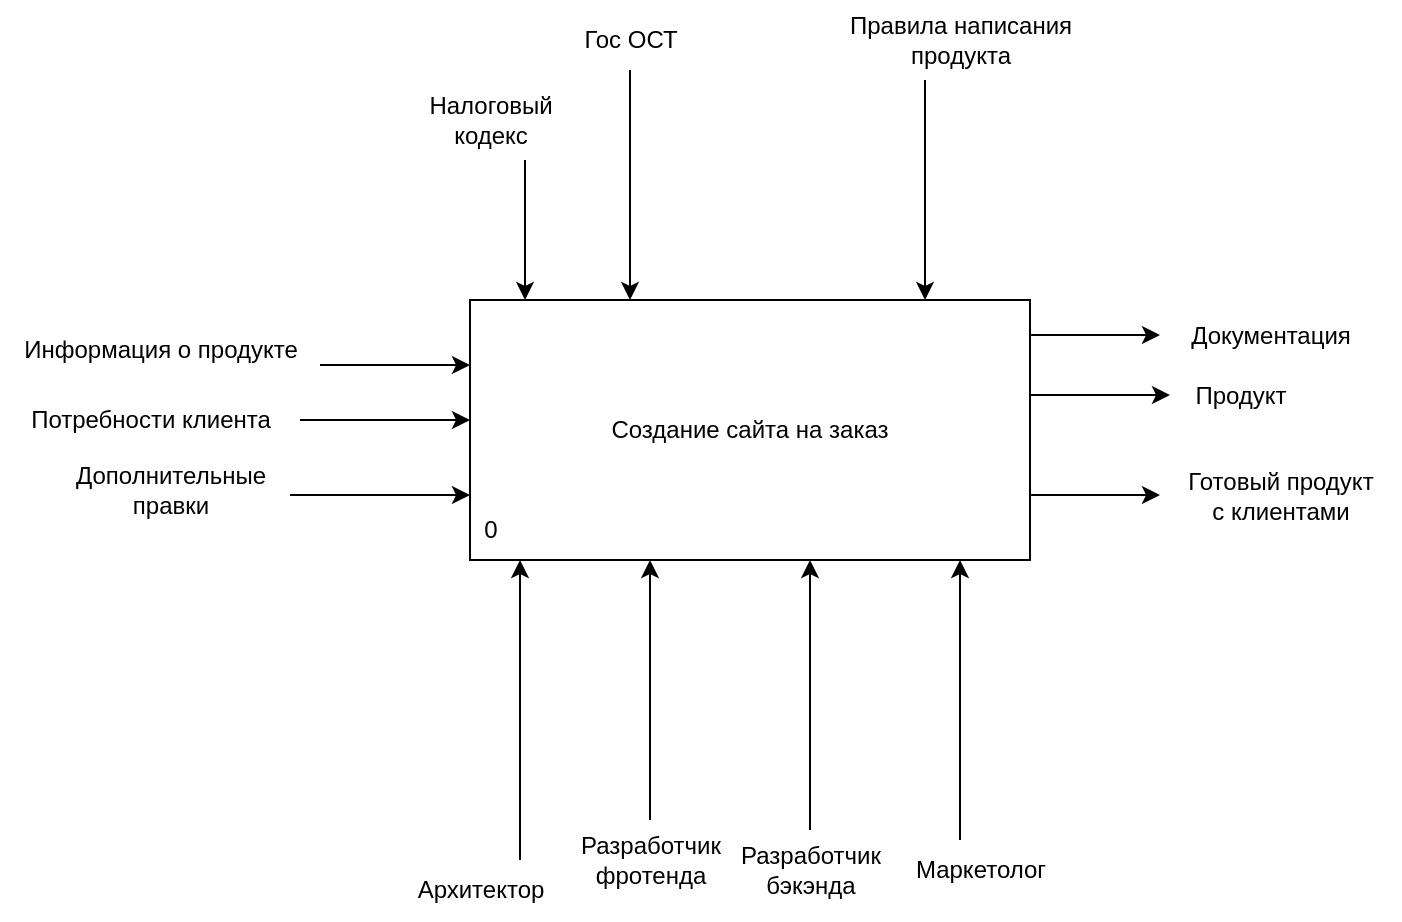 <mxfile>
    <diagram id="qZUQYFoWxtBu9F8SAv6j" name="1">
        <mxGraphModel dx="920" dy="909" grid="1" gridSize="10" guides="1" tooltips="1" connect="1" arrows="1" fold="1" page="1" pageScale="1" pageWidth="827" pageHeight="1169" math="0" shadow="0">
            <root>
                <mxCell id="0"/>
                <mxCell id="1" parent="0"/>
                <mxCell id="5e3YBKJEcdM1WGEiUmYF-77" style="edgeStyle=elbowEdgeStyle;html=1;elbow=vertical;" edge="1" parent="1" source="5e3YBKJEcdM1WGEiUmYF-47" target="5e3YBKJEcdM1WGEiUmYF-60">
                    <mxGeometry relative="1" as="geometry"/>
                </mxCell>
                <mxCell id="5e3YBKJEcdM1WGEiUmYF-78" style="edgeStyle=elbowEdgeStyle;html=1;elbow=vertical;" edge="1" parent="1" source="5e3YBKJEcdM1WGEiUmYF-47" target="5e3YBKJEcdM1WGEiUmYF-59">
                    <mxGeometry relative="1" as="geometry"/>
                </mxCell>
                <mxCell id="5e3YBKJEcdM1WGEiUmYF-79" style="edgeStyle=elbowEdgeStyle;html=1;elbow=vertical;" edge="1" parent="1" source="5e3YBKJEcdM1WGEiUmYF-47" target="5e3YBKJEcdM1WGEiUmYF-61">
                    <mxGeometry relative="1" as="geometry"/>
                </mxCell>
                <mxCell id="5e3YBKJEcdM1WGEiUmYF-47" value="Создание сайта на заказ" style="rounded=0;whiteSpace=wrap;html=1;" vertex="1" parent="1">
                    <mxGeometry x="265" y="320" width="280" height="130" as="geometry"/>
                </mxCell>
                <mxCell id="5e3YBKJEcdM1WGEiUmYF-69" style="edgeStyle=elbowEdgeStyle;html=1;" edge="1" parent="1" source="5e3YBKJEcdM1WGEiUmYF-48" target="5e3YBKJEcdM1WGEiUmYF-47">
                    <mxGeometry relative="1" as="geometry"/>
                </mxCell>
                <mxCell id="5e3YBKJEcdM1WGEiUmYF-48" value="Архитектор" style="text;html=1;align=center;verticalAlign=middle;resizable=0;points=[];autosize=1;strokeColor=none;fillColor=none;" vertex="1" parent="1">
                    <mxGeometry x="225" y="600" width="90" height="30" as="geometry"/>
                </mxCell>
                <mxCell id="5e3YBKJEcdM1WGEiUmYF-70" style="edgeStyle=elbowEdgeStyle;html=1;" edge="1" parent="1" source="5e3YBKJEcdM1WGEiUmYF-49" target="5e3YBKJEcdM1WGEiUmYF-47">
                    <mxGeometry relative="1" as="geometry"/>
                </mxCell>
                <mxCell id="5e3YBKJEcdM1WGEiUmYF-49" value="Разработчик&lt;br&gt;фротенда" style="text;html=1;align=center;verticalAlign=middle;resizable=0;points=[];autosize=1;strokeColor=none;fillColor=none;" vertex="1" parent="1">
                    <mxGeometry x="305" y="580" width="100" height="40" as="geometry"/>
                </mxCell>
                <mxCell id="5e3YBKJEcdM1WGEiUmYF-75" style="edgeStyle=elbowEdgeStyle;html=1;" edge="1" parent="1" source="5e3YBKJEcdM1WGEiUmYF-50" target="5e3YBKJEcdM1WGEiUmYF-47">
                    <mxGeometry relative="1" as="geometry"/>
                </mxCell>
                <mxCell id="5e3YBKJEcdM1WGEiUmYF-50" value="Разработчик &lt;br&gt;бэкэнда" style="text;html=1;align=center;verticalAlign=middle;resizable=0;points=[];autosize=1;strokeColor=none;fillColor=none;" vertex="1" parent="1">
                    <mxGeometry x="385" y="585" width="100" height="40" as="geometry"/>
                </mxCell>
                <mxCell id="5e3YBKJEcdM1WGEiUmYF-76" style="edgeStyle=elbowEdgeStyle;html=1;" edge="1" parent="1" source="5e3YBKJEcdM1WGEiUmYF-51" target="5e3YBKJEcdM1WGEiUmYF-47">
                    <mxGeometry relative="1" as="geometry"/>
                </mxCell>
                <mxCell id="5e3YBKJEcdM1WGEiUmYF-51" value="Маркетолог" style="text;html=1;align=center;verticalAlign=middle;resizable=0;points=[];autosize=1;strokeColor=none;fillColor=none;" vertex="1" parent="1">
                    <mxGeometry x="475" y="590" width="90" height="30" as="geometry"/>
                </mxCell>
                <mxCell id="5e3YBKJEcdM1WGEiUmYF-65" style="edgeStyle=elbowEdgeStyle;html=1;entryX=0;entryY=0.25;entryDx=0;entryDy=0;elbow=vertical;" edge="1" parent="1" source="5e3YBKJEcdM1WGEiUmYF-52" target="5e3YBKJEcdM1WGEiUmYF-47">
                    <mxGeometry relative="1" as="geometry"/>
                </mxCell>
                <mxCell id="5e3YBKJEcdM1WGEiUmYF-52" value="Информация о продукте" style="text;html=1;align=center;verticalAlign=middle;resizable=0;points=[];autosize=1;strokeColor=none;fillColor=none;" vertex="1" parent="1">
                    <mxGeometry x="30" y="330" width="160" height="30" as="geometry"/>
                </mxCell>
                <mxCell id="5e3YBKJEcdM1WGEiUmYF-64" style="edgeStyle=elbowEdgeStyle;html=1;elbow=vertical;" edge="1" parent="1" source="5e3YBKJEcdM1WGEiUmYF-53" target="5e3YBKJEcdM1WGEiUmYF-47">
                    <mxGeometry relative="1" as="geometry"/>
                </mxCell>
                <mxCell id="5e3YBKJEcdM1WGEiUmYF-53" value="Потребности клиента" style="text;html=1;align=center;verticalAlign=middle;resizable=0;points=[];autosize=1;strokeColor=none;fillColor=none;" vertex="1" parent="1">
                    <mxGeometry x="30" y="365" width="150" height="30" as="geometry"/>
                </mxCell>
                <mxCell id="5e3YBKJEcdM1WGEiUmYF-63" style="edgeStyle=elbowEdgeStyle;html=1;entryX=0;entryY=0.75;entryDx=0;entryDy=0;elbow=vertical;" edge="1" parent="1" source="5e3YBKJEcdM1WGEiUmYF-54" target="5e3YBKJEcdM1WGEiUmYF-47">
                    <mxGeometry relative="1" as="geometry"/>
                </mxCell>
                <mxCell id="5e3YBKJEcdM1WGEiUmYF-54" value="Дополнительные&lt;br&gt;правки" style="text;html=1;align=center;verticalAlign=middle;resizable=0;points=[];autosize=1;strokeColor=none;fillColor=none;" vertex="1" parent="1">
                    <mxGeometry x="55" y="395" width="120" height="40" as="geometry"/>
                </mxCell>
                <mxCell id="5e3YBKJEcdM1WGEiUmYF-66" style="edgeStyle=elbowEdgeStyle;html=1;" edge="1" parent="1" source="5e3YBKJEcdM1WGEiUmYF-55" target="5e3YBKJEcdM1WGEiUmYF-47">
                    <mxGeometry relative="1" as="geometry"/>
                </mxCell>
                <mxCell id="5e3YBKJEcdM1WGEiUmYF-55" value="Налоговый &lt;br&gt;кодекс" style="text;html=1;align=center;verticalAlign=middle;resizable=0;points=[];autosize=1;strokeColor=none;fillColor=none;" vertex="1" parent="1">
                    <mxGeometry x="230" y="210" width="90" height="40" as="geometry"/>
                </mxCell>
                <mxCell id="5e3YBKJEcdM1WGEiUmYF-67" style="edgeStyle=elbowEdgeStyle;html=1;" edge="1" parent="1" source="5e3YBKJEcdM1WGEiUmYF-56" target="5e3YBKJEcdM1WGEiUmYF-47">
                    <mxGeometry relative="1" as="geometry"/>
                </mxCell>
                <mxCell id="5e3YBKJEcdM1WGEiUmYF-56" value="Гос ОСТ" style="text;html=1;align=center;verticalAlign=middle;resizable=0;points=[];autosize=1;strokeColor=none;fillColor=none;" vertex="1" parent="1">
                    <mxGeometry x="310" y="175" width="70" height="30" as="geometry"/>
                </mxCell>
                <mxCell id="5e3YBKJEcdM1WGEiUmYF-68" style="edgeStyle=elbowEdgeStyle;html=1;" edge="1" parent="1" source="5e3YBKJEcdM1WGEiUmYF-57" target="5e3YBKJEcdM1WGEiUmYF-47">
                    <mxGeometry relative="1" as="geometry"/>
                </mxCell>
                <mxCell id="5e3YBKJEcdM1WGEiUmYF-57" value="Правила написания&lt;br&gt;продукта" style="text;html=1;align=center;verticalAlign=middle;resizable=0;points=[];autosize=1;strokeColor=none;fillColor=none;" vertex="1" parent="1">
                    <mxGeometry x="440" y="170" width="140" height="40" as="geometry"/>
                </mxCell>
                <mxCell id="5e3YBKJEcdM1WGEiUmYF-59" value="Продукт" style="text;html=1;align=center;verticalAlign=middle;resizable=0;points=[];autosize=1;strokeColor=none;fillColor=none;" vertex="1" parent="1">
                    <mxGeometry x="615" y="352.5" width="70" height="30" as="geometry"/>
                </mxCell>
                <mxCell id="5e3YBKJEcdM1WGEiUmYF-60" value="Документация" style="text;html=1;align=center;verticalAlign=middle;resizable=0;points=[];autosize=1;strokeColor=none;fillColor=none;" vertex="1" parent="1">
                    <mxGeometry x="610" y="322.5" width="110" height="30" as="geometry"/>
                </mxCell>
                <mxCell id="5e3YBKJEcdM1WGEiUmYF-61" value="Готовый продукт&lt;br&gt;с клиентами" style="text;html=1;align=center;verticalAlign=middle;resizable=0;points=[];autosize=1;strokeColor=none;fillColor=none;" vertex="1" parent="1">
                    <mxGeometry x="610" y="397.5" width="120" height="40" as="geometry"/>
                </mxCell>
                <mxCell id="JuV4X2c44dMSN5Q_YFd8-1" value="0" style="text;html=1;align=center;verticalAlign=middle;resizable=0;points=[];autosize=1;strokeColor=none;fillColor=none;" vertex="1" parent="1">
                    <mxGeometry x="260" y="420" width="30" height="30" as="geometry"/>
                </mxCell>
            </root>
        </mxGraphModel>
    </diagram>
    <diagram name="2" id="H3fk7YUqMnFjRsP1ZEV8">
        <mxGraphModel dx="1632" dy="795" grid="1" gridSize="10" guides="1" tooltips="1" connect="1" arrows="1" fold="1" page="1" pageScale="1" pageWidth="827" pageHeight="1169" math="0" shadow="0">
            <root>
                <mxCell id="WxXUvNBPOtQC5bQddMl7-0"/>
                <mxCell id="WxXUvNBPOtQC5bQddMl7-1" parent="WxXUvNBPOtQC5bQddMl7-0"/>
                <mxCell id="WxXUvNBPOtQC5bQddMl7-2" style="edgeStyle=elbowEdgeStyle;html=1;entryX=0;entryY=0.5;entryDx=0;entryDy=0;" edge="1" parent="WxXUvNBPOtQC5bQddMl7-1" source="WxXUvNBPOtQC5bQddMl7-3" target="WxXUvNBPOtQC5bQddMl7-6">
                    <mxGeometry relative="1" as="geometry"/>
                </mxCell>
                <mxCell id="WxXUvNBPOtQC5bQddMl7-3" value="Составить требования к продукту" style="rounded=0;whiteSpace=wrap;html=1;" vertex="1" parent="WxXUvNBPOtQC5bQddMl7-1">
                    <mxGeometry x="90" y="200" width="120" height="60" as="geometry"/>
                </mxCell>
                <mxCell id="WxXUvNBPOtQC5bQddMl7-4" style="edgeStyle=elbowEdgeStyle;html=1;entryX=0;entryY=0.5;entryDx=0;entryDy=0;" edge="1" parent="WxXUvNBPOtQC5bQddMl7-1" source="WxXUvNBPOtQC5bQddMl7-6" target="WxXUvNBPOtQC5bQddMl7-8">
                    <mxGeometry relative="1" as="geometry">
                        <Array as="points">
                            <mxPoint x="440" y="340"/>
                            <mxPoint x="450" y="330"/>
                        </Array>
                    </mxGeometry>
                </mxCell>
                <mxCell id="WxXUvNBPOtQC5bQddMl7-5" style="edgeStyle=elbowEdgeStyle;html=1;" edge="1" parent="WxXUvNBPOtQC5bQddMl7-1" source="WxXUvNBPOtQC5bQddMl7-6" target="WxXUvNBPOtQC5bQddMl7-32">
                    <mxGeometry relative="1" as="geometry">
                        <mxPoint x="660" y="320" as="targetPoint"/>
                        <Array as="points">
                            <mxPoint x="600" y="330"/>
                            <mxPoint x="510" y="330"/>
                            <mxPoint x="640" y="320"/>
                            <mxPoint x="580" y="320"/>
                            <mxPoint x="510" y="320"/>
                        </Array>
                    </mxGeometry>
                </mxCell>
                <mxCell id="WxXUvNBPOtQC5bQddMl7-6" value="Реализовать продукт" style="rounded=0;whiteSpace=wrap;html=1;" vertex="1" parent="WxXUvNBPOtQC5bQddMl7-1">
                    <mxGeometry x="300" y="300" width="120" height="60" as="geometry"/>
                </mxCell>
                <mxCell id="WxXUvNBPOtQC5bQddMl7-7" value="" style="edgeStyle=elbowEdgeStyle;html=1;" edge="1" parent="WxXUvNBPOtQC5bQddMl7-1" source="WxXUvNBPOtQC5bQddMl7-8" target="WxXUvNBPOtQC5bQddMl7-35">
                    <mxGeometry relative="1" as="geometry"/>
                </mxCell>
                <mxCell id="WxXUvNBPOtQC5bQddMl7-8" value="Распространить" style="rounded=0;whiteSpace=wrap;html=1;" vertex="1" parent="WxXUvNBPOtQC5bQddMl7-1">
                    <mxGeometry x="500" y="400" width="120" height="60" as="geometry"/>
                </mxCell>
                <mxCell id="WxXUvNBPOtQC5bQddMl7-9" style="edgeStyle=elbowEdgeStyle;html=1;entryX=0;entryY=0.25;entryDx=0;entryDy=0;" edge="1" parent="WxXUvNBPOtQC5bQddMl7-1" source="WxXUvNBPOtQC5bQddMl7-10" target="WxXUvNBPOtQC5bQddMl7-3">
                    <mxGeometry relative="1" as="geometry"/>
                </mxCell>
                <mxCell id="WxXUvNBPOtQC5bQddMl7-10" value="Информация о продукте" style="text;html=1;align=center;verticalAlign=middle;resizable=0;points=[];autosize=1;strokeColor=none;fillColor=none;" vertex="1" parent="WxXUvNBPOtQC5bQddMl7-1">
                    <mxGeometry x="-105" y="200" width="160" height="30" as="geometry"/>
                </mxCell>
                <mxCell id="WxXUvNBPOtQC5bQddMl7-11" style="edgeStyle=elbowEdgeStyle;html=1;entryX=0;entryY=0.75;entryDx=0;entryDy=0;" edge="1" parent="WxXUvNBPOtQC5bQddMl7-1" source="WxXUvNBPOtQC5bQddMl7-12" target="WxXUvNBPOtQC5bQddMl7-3">
                    <mxGeometry relative="1" as="geometry"/>
                </mxCell>
                <mxCell id="WxXUvNBPOtQC5bQddMl7-12" value="Потребности клиента" style="text;html=1;align=center;verticalAlign=middle;resizable=0;points=[];autosize=1;strokeColor=none;fillColor=none;" vertex="1" parent="WxXUvNBPOtQC5bQddMl7-1">
                    <mxGeometry x="-95" y="230" width="150" height="30" as="geometry"/>
                </mxCell>
                <mxCell id="WxXUvNBPOtQC5bQddMl7-13" style="html=1;edgeStyle=elbowEdgeStyle;" edge="1" parent="WxXUvNBPOtQC5bQddMl7-1" source="WxXUvNBPOtQC5bQddMl7-14" target="WxXUvNBPOtQC5bQddMl7-3">
                    <mxGeometry relative="1" as="geometry"/>
                </mxCell>
                <mxCell id="WxXUvNBPOtQC5bQddMl7-14" value="Архитектор" style="text;html=1;align=center;verticalAlign=middle;resizable=0;points=[];autosize=1;strokeColor=none;fillColor=none;" vertex="1" parent="WxXUvNBPOtQC5bQddMl7-1">
                    <mxGeometry x="105" y="545" width="90" height="30" as="geometry"/>
                </mxCell>
                <mxCell id="WxXUvNBPOtQC5bQddMl7-15" style="edgeStyle=elbowEdgeStyle;html=1;entryX=0.25;entryY=0;entryDx=0;entryDy=0;" edge="1" parent="WxXUvNBPOtQC5bQddMl7-1" source="WxXUvNBPOtQC5bQddMl7-17" target="WxXUvNBPOtQC5bQddMl7-3">
                    <mxGeometry relative="1" as="geometry"/>
                </mxCell>
                <mxCell id="WxXUvNBPOtQC5bQddMl7-16" style="edgeStyle=elbowEdgeStyle;html=1;entryX=0.75;entryY=0;entryDx=0;entryDy=0;" edge="1" parent="WxXUvNBPOtQC5bQddMl7-1" source="WxXUvNBPOtQC5bQddMl7-17" target="WxXUvNBPOtQC5bQddMl7-6">
                    <mxGeometry relative="1" as="geometry">
                        <Array as="points">
                            <mxPoint x="390" y="190"/>
                        </Array>
                    </mxGeometry>
                </mxCell>
                <mxCell id="WxXUvNBPOtQC5bQddMl7-17" value="Налоговый &lt;br&gt;кодекс" style="text;html=1;align=center;verticalAlign=middle;resizable=0;points=[];autosize=1;strokeColor=none;fillColor=none;" vertex="1" parent="WxXUvNBPOtQC5bQddMl7-1">
                    <mxGeometry x="70" y="40" width="90" height="40" as="geometry"/>
                </mxCell>
                <mxCell id="WxXUvNBPOtQC5bQddMl7-18" style="edgeStyle=elbowEdgeStyle;html=1;entryX=0.75;entryY=0;entryDx=0;entryDy=0;" edge="1" parent="WxXUvNBPOtQC5bQddMl7-1" source="WxXUvNBPOtQC5bQddMl7-21" target="WxXUvNBPOtQC5bQddMl7-3">
                    <mxGeometry relative="1" as="geometry"/>
                </mxCell>
                <mxCell id="WxXUvNBPOtQC5bQddMl7-19" style="edgeStyle=elbowEdgeStyle;html=1;entryX=0.25;entryY=0;entryDx=0;entryDy=0;exitX=0.486;exitY=1.167;exitDx=0;exitDy=0;exitPerimeter=0;" edge="1" parent="WxXUvNBPOtQC5bQddMl7-1" source="WxXUvNBPOtQC5bQddMl7-21" target="WxXUvNBPOtQC5bQddMl7-6">
                    <mxGeometry relative="1" as="geometry">
                        <Array as="points">
                            <mxPoint x="330" y="170"/>
                        </Array>
                    </mxGeometry>
                </mxCell>
                <mxCell id="WxXUvNBPOtQC5bQddMl7-20" style="edgeStyle=elbowEdgeStyle;html=1;entryX=0.325;entryY=-0.033;entryDx=0;entryDy=0;entryPerimeter=0;exitX=0.486;exitY=1.067;exitDx=0;exitDy=0;exitPerimeter=0;" edge="1" parent="WxXUvNBPOtQC5bQddMl7-1" source="WxXUvNBPOtQC5bQddMl7-21" target="WxXUvNBPOtQC5bQddMl7-8">
                    <mxGeometry relative="1" as="geometry">
                        <mxPoint x="340" y="190" as="targetPoint"/>
                        <Array as="points">
                            <mxPoint x="539" y="220"/>
                        </Array>
                    </mxGeometry>
                </mxCell>
                <mxCell id="WxXUvNBPOtQC5bQddMl7-21" value="Гос ОСТ" style="text;html=1;align=center;verticalAlign=middle;resizable=0;points=[];autosize=1;strokeColor=none;fillColor=none;" vertex="1" parent="WxXUvNBPOtQC5bQddMl7-1">
                    <mxGeometry x="150" y="5" width="70" height="30" as="geometry"/>
                </mxCell>
                <mxCell id="WxXUvNBPOtQC5bQddMl7-22" style="edgeStyle=elbowEdgeStyle;html=1;" edge="1" parent="WxXUvNBPOtQC5bQddMl7-1" source="WxXUvNBPOtQC5bQddMl7-23" target="WxXUvNBPOtQC5bQddMl7-6">
                    <mxGeometry relative="1" as="geometry"/>
                </mxCell>
                <mxCell id="WxXUvNBPOtQC5bQddMl7-23" value="Правила написания&lt;br&gt;продукта" style="text;html=1;align=center;verticalAlign=middle;resizable=0;points=[];autosize=1;strokeColor=none;fillColor=none;" vertex="1" parent="WxXUvNBPOtQC5bQddMl7-1">
                    <mxGeometry x="280" width="140" height="40" as="geometry"/>
                </mxCell>
                <mxCell id="WxXUvNBPOtQC5bQddMl7-24" style="html=1;entryX=0.117;entryY=1.008;entryDx=0;entryDy=0;entryPerimeter=0;edgeStyle=elbowEdgeStyle;" edge="1" parent="WxXUvNBPOtQC5bQddMl7-1" source="WxXUvNBPOtQC5bQddMl7-25" target="WxXUvNBPOtQC5bQddMl7-6">
                    <mxGeometry relative="1" as="geometry"/>
                </mxCell>
                <mxCell id="WxXUvNBPOtQC5bQddMl7-25" value="Разработчик&lt;br&gt;фротенда" style="text;html=1;align=center;verticalAlign=middle;resizable=0;points=[];autosize=1;strokeColor=none;fillColor=none;" vertex="1" parent="WxXUvNBPOtQC5bQddMl7-1">
                    <mxGeometry x="270" y="545" width="100" height="40" as="geometry"/>
                </mxCell>
                <mxCell id="WxXUvNBPOtQC5bQddMl7-26" style="html=1;entryX=0.692;entryY=1.025;entryDx=0;entryDy=0;entryPerimeter=0;edgeStyle=elbowEdgeStyle;" edge="1" parent="WxXUvNBPOtQC5bQddMl7-1" source="WxXUvNBPOtQC5bQddMl7-27" target="WxXUvNBPOtQC5bQddMl7-6">
                    <mxGeometry relative="1" as="geometry">
                        <mxPoint x="380" y="370" as="targetPoint"/>
                    </mxGeometry>
                </mxCell>
                <mxCell id="WxXUvNBPOtQC5bQddMl7-27" value="Разработчик &lt;br&gt;бэкэнда" style="text;html=1;align=center;verticalAlign=middle;resizable=0;points=[];autosize=1;strokeColor=none;fillColor=none;" vertex="1" parent="WxXUvNBPOtQC5bQddMl7-1">
                    <mxGeometry x="340" y="545" width="100" height="40" as="geometry"/>
                </mxCell>
                <mxCell id="WxXUvNBPOtQC5bQddMl7-28" style="edgeStyle=none;html=1;" edge="1" parent="WxXUvNBPOtQC5bQddMl7-1" source="WxXUvNBPOtQC5bQddMl7-29" target="WxXUvNBPOtQC5bQddMl7-8">
                    <mxGeometry relative="1" as="geometry"/>
                </mxCell>
                <mxCell id="WxXUvNBPOtQC5bQddMl7-29" value="Маркетолог" style="text;html=1;align=center;verticalAlign=middle;resizable=0;points=[];autosize=1;strokeColor=none;fillColor=none;" vertex="1" parent="WxXUvNBPOtQC5bQddMl7-1">
                    <mxGeometry x="515" y="545" width="90" height="30" as="geometry"/>
                </mxCell>
                <mxCell id="WxXUvNBPOtQC5bQddMl7-30" style="edgeStyle=elbowEdgeStyle;html=1;entryX=0;entryY=0.75;entryDx=0;entryDy=0;" edge="1" parent="WxXUvNBPOtQC5bQddMl7-1" source="WxXUvNBPOtQC5bQddMl7-31" target="WxXUvNBPOtQC5bQddMl7-6">
                    <mxGeometry relative="1" as="geometry"/>
                </mxCell>
                <mxCell id="WxXUvNBPOtQC5bQddMl7-31" value="Дополнительные&lt;br&gt;правки" style="text;html=1;align=center;verticalAlign=middle;resizable=0;points=[];autosize=1;strokeColor=none;fillColor=none;" vertex="1" parent="WxXUvNBPOtQC5bQddMl7-1">
                    <mxGeometry x="-80" y="325" width="120" height="40" as="geometry"/>
                </mxCell>
                <mxCell id="WxXUvNBPOtQC5bQddMl7-32" value="Продукт" style="text;html=1;align=center;verticalAlign=middle;resizable=0;points=[];autosize=1;strokeColor=none;fillColor=none;" vertex="1" parent="WxXUvNBPOtQC5bQddMl7-1">
                    <mxGeometry x="660" y="325" width="70" height="30" as="geometry"/>
                </mxCell>
                <mxCell id="WxXUvNBPOtQC5bQddMl7-33" style="edgeStyle=elbowEdgeStyle;html=1;" edge="1" parent="WxXUvNBPOtQC5bQddMl7-1">
                    <mxGeometry relative="1" as="geometry">
                        <mxPoint x="660" y="310" as="targetPoint"/>
                        <mxPoint x="420" y="310" as="sourcePoint"/>
                        <Array as="points">
                            <mxPoint x="640" y="310"/>
                            <mxPoint x="580" y="310"/>
                            <mxPoint x="510" y="310"/>
                        </Array>
                    </mxGeometry>
                </mxCell>
                <mxCell id="WxXUvNBPOtQC5bQddMl7-34" value="Документация" style="text;html=1;align=center;verticalAlign=middle;resizable=0;points=[];autosize=1;strokeColor=none;fillColor=none;" vertex="1" parent="WxXUvNBPOtQC5bQddMl7-1">
                    <mxGeometry x="655" y="295" width="110" height="30" as="geometry"/>
                </mxCell>
                <mxCell id="WxXUvNBPOtQC5bQddMl7-35" value="Готовый продукт&lt;br&gt;с клиентами" style="text;html=1;align=center;verticalAlign=middle;resizable=0;points=[];autosize=1;strokeColor=none;fillColor=none;" vertex="1" parent="WxXUvNBPOtQC5bQddMl7-1">
                    <mxGeometry x="655" y="410" width="120" height="40" as="geometry"/>
                </mxCell>
                <mxCell id="WxXUvNBPOtQC5bQddMl7-36" value="Информация&lt;br&gt;о продукте" style="text;html=1;align=center;verticalAlign=middle;resizable=0;points=[];autosize=1;strokeColor=none;fillColor=none;" vertex="1" parent="WxXUvNBPOtQC5bQddMl7-1">
                    <mxGeometry x="410" y="360" width="100" height="40" as="geometry"/>
                </mxCell>
                <mxCell id="WxXUvNBPOtQC5bQddMl7-37" value="Требовования&lt;br&gt;к продукту" style="text;html=1;align=center;verticalAlign=middle;resizable=0;points=[];autosize=1;strokeColor=none;fillColor=none;" vertex="1" parent="WxXUvNBPOtQC5bQddMl7-1">
                    <mxGeometry x="190" y="240" width="100" height="40" as="geometry"/>
                </mxCell>
                <mxCell id="etkcyR00QFu79_LJ87Or-0" value="1" style="text;html=1;align=center;verticalAlign=middle;resizable=0;points=[];autosize=1;strokeColor=none;fillColor=none;" vertex="1" parent="WxXUvNBPOtQC5bQddMl7-1">
                    <mxGeometry x="85" y="230" width="30" height="30" as="geometry"/>
                </mxCell>
                <mxCell id="etkcyR00QFu79_LJ87Or-1" value="2" style="text;html=1;align=center;verticalAlign=middle;resizable=0;points=[];autosize=1;strokeColor=none;fillColor=none;" vertex="1" parent="WxXUvNBPOtQC5bQddMl7-1">
                    <mxGeometry x="295" y="335" width="30" height="30" as="geometry"/>
                </mxCell>
                <mxCell id="etkcyR00QFu79_LJ87Or-2" value="3" style="text;html=1;align=center;verticalAlign=middle;resizable=0;points=[];autosize=1;strokeColor=none;fillColor=none;" vertex="1" parent="WxXUvNBPOtQC5bQddMl7-1">
                    <mxGeometry x="495" y="440" width="30" height="30" as="geometry"/>
                </mxCell>
            </root>
        </mxGraphModel>
    </diagram>
    <diagram name="3" id="-RiLXLCOJXbW1E1VDVIM">
        <mxGraphModel dx="920" dy="909" grid="1" gridSize="10" guides="1" tooltips="1" connect="1" arrows="1" fold="1" page="1" pageScale="1" pageWidth="827" pageHeight="1169" math="0" shadow="0">
            <root>
                <mxCell id="9m6DmP9Jg7JKLoQmCTXY-0"/>
                <mxCell id="9m6DmP9Jg7JKLoQmCTXY-1" parent="9m6DmP9Jg7JKLoQmCTXY-0"/>
                <mxCell id="s_mRMeYl77ClgJgcHtAm-24" style="edgeStyle=elbowEdgeStyle;html=1;entryX=0;entryY=0.5;entryDx=0;entryDy=0;" edge="1" parent="9m6DmP9Jg7JKLoQmCTXY-1" source="s_mRMeYl77ClgJgcHtAm-26" target="s_mRMeYl77ClgJgcHtAm-29">
                    <mxGeometry relative="1" as="geometry"/>
                </mxCell>
                <mxCell id="s_mRMeYl77ClgJgcHtAm-25" value="Информация о&lt;br&gt;продукте" style="edgeLabel;html=1;align=center;verticalAlign=middle;resizable=0;points=[];" vertex="1" connectable="0" parent="s_mRMeYl77ClgJgcHtAm-24">
                    <mxGeometry x="-0.265" y="1" relative="1" as="geometry">
                        <mxPoint as="offset"/>
                    </mxGeometry>
                </mxCell>
                <mxCell id="s_mRMeYl77ClgJgcHtAm-26" value="Получение информации о продукте" style="rounded=0;whiteSpace=wrap;html=1;" vertex="1" parent="9m6DmP9Jg7JKLoQmCTXY-1">
                    <mxGeometry x="252" y="360" width="120" height="60" as="geometry"/>
                </mxCell>
                <mxCell id="s_mRMeYl77ClgJgcHtAm-27" style="edgeStyle=elbowEdgeStyle;html=1;" edge="1" parent="9m6DmP9Jg7JKLoQmCTXY-1" source="s_mRMeYl77ClgJgcHtAm-29" target="s_mRMeYl77ClgJgcHtAm-31">
                    <mxGeometry relative="1" as="geometry"/>
                </mxCell>
                <mxCell id="s_mRMeYl77ClgJgcHtAm-28" value="Идеи" style="edgeLabel;html=1;align=center;verticalAlign=middle;resizable=0;points=[];" vertex="1" connectable="0" parent="s_mRMeYl77ClgJgcHtAm-27">
                    <mxGeometry x="-0.505" y="3" relative="1" as="geometry">
                        <mxPoint as="offset"/>
                    </mxGeometry>
                </mxCell>
                <mxCell id="s_mRMeYl77ClgJgcHtAm-29" value="Обдумывание архитектуры" style="rounded=0;whiteSpace=wrap;html=1;" vertex="1" parent="9m6DmP9Jg7JKLoQmCTXY-1">
                    <mxGeometry x="402" y="440" width="120" height="60" as="geometry"/>
                </mxCell>
                <mxCell id="s_mRMeYl77ClgJgcHtAm-30" value="" style="edgeStyle=elbowEdgeStyle;elbow=vertical;html=1;" edge="1" parent="9m6DmP9Jg7JKLoQmCTXY-1" source="s_mRMeYl77ClgJgcHtAm-31" target="s_mRMeYl77ClgJgcHtAm-44">
                    <mxGeometry relative="1" as="geometry"/>
                </mxCell>
                <mxCell id="s_mRMeYl77ClgJgcHtAm-31" value="Реализация архитектуры" style="rounded=0;whiteSpace=wrap;html=1;" vertex="1" parent="9m6DmP9Jg7JKLoQmCTXY-1">
                    <mxGeometry x="562" y="520" width="120" height="60" as="geometry"/>
                </mxCell>
                <mxCell id="s_mRMeYl77ClgJgcHtAm-32" style="edgeStyle=elbowEdgeStyle;html=1;" edge="1" parent="9m6DmP9Jg7JKLoQmCTXY-1" source="s_mRMeYl77ClgJgcHtAm-33" target="s_mRMeYl77ClgJgcHtAm-31">
                    <mxGeometry relative="1" as="geometry"/>
                </mxCell>
                <mxCell id="s_mRMeYl77ClgJgcHtAm-33" value="Налоговый &lt;br&gt;кодекс" style="text;html=1;align=center;verticalAlign=middle;resizable=0;points=[];autosize=1;strokeColor=none;fillColor=none;" vertex="1" parent="9m6DmP9Jg7JKLoQmCTXY-1">
                    <mxGeometry x="617" y="210" width="90" height="40" as="geometry"/>
                </mxCell>
                <mxCell id="s_mRMeYl77ClgJgcHtAm-34" style="edgeStyle=elbowEdgeStyle;html=1;" edge="1" parent="9m6DmP9Jg7JKLoQmCTXY-1" source="s_mRMeYl77ClgJgcHtAm-35" target="s_mRMeYl77ClgJgcHtAm-31">
                    <mxGeometry relative="1" as="geometry"/>
                </mxCell>
                <mxCell id="s_mRMeYl77ClgJgcHtAm-35" value="Гос ОСТ" style="text;html=1;align=center;verticalAlign=middle;resizable=0;points=[];autosize=1;strokeColor=none;fillColor=none;" vertex="1" parent="9m6DmP9Jg7JKLoQmCTXY-1">
                    <mxGeometry x="562" y="180" width="70" height="30" as="geometry"/>
                </mxCell>
                <mxCell id="s_mRMeYl77ClgJgcHtAm-36" style="edgeStyle=elbowEdgeStyle;html=1;elbow=vertical;" edge="1" parent="9m6DmP9Jg7JKLoQmCTXY-1" source="s_mRMeYl77ClgJgcHtAm-39" target="s_mRMeYl77ClgJgcHtAm-29">
                    <mxGeometry relative="1" as="geometry"/>
                </mxCell>
                <mxCell id="s_mRMeYl77ClgJgcHtAm-37" style="edgeStyle=elbowEdgeStyle;html=1;elbow=vertical;" edge="1" parent="9m6DmP9Jg7JKLoQmCTXY-1" target="s_mRMeYl77ClgJgcHtAm-31">
                    <mxGeometry relative="1" as="geometry">
                        <mxPoint x="462" y="690" as="sourcePoint"/>
                        <Array as="points">
                            <mxPoint x="557" y="690"/>
                        </Array>
                    </mxGeometry>
                </mxCell>
                <mxCell id="s_mRMeYl77ClgJgcHtAm-38" style="edgeStyle=elbowEdgeStyle;html=1;entryX=0.5;entryY=1;entryDx=0;entryDy=0;elbow=vertical;" edge="1" parent="9m6DmP9Jg7JKLoQmCTXY-1" target="s_mRMeYl77ClgJgcHtAm-26">
                    <mxGeometry relative="1" as="geometry">
                        <mxPoint x="462" y="690" as="sourcePoint"/>
                        <Array as="points">
                            <mxPoint x="397" y="690"/>
                        </Array>
                    </mxGeometry>
                </mxCell>
                <mxCell id="s_mRMeYl77ClgJgcHtAm-39" value="Архитектор" style="text;html=1;align=center;verticalAlign=middle;resizable=0;points=[];autosize=1;strokeColor=none;fillColor=none;" vertex="1" parent="9m6DmP9Jg7JKLoQmCTXY-1">
                    <mxGeometry x="417" y="740" width="90" height="30" as="geometry"/>
                </mxCell>
                <mxCell id="s_mRMeYl77ClgJgcHtAm-40" value="" style="edgeStyle=elbowEdgeStyle;html=1;elbow=vertical;" edge="1" parent="9m6DmP9Jg7JKLoQmCTXY-1" source="s_mRMeYl77ClgJgcHtAm-41" target="s_mRMeYl77ClgJgcHtAm-26">
                    <mxGeometry relative="1" as="geometry"/>
                </mxCell>
                <mxCell id="s_mRMeYl77ClgJgcHtAm-41" value="Информация о продукте" style="text;html=1;align=center;verticalAlign=middle;resizable=0;points=[];autosize=1;strokeColor=none;fillColor=none;" vertex="1" parent="9m6DmP9Jg7JKLoQmCTXY-1">
                    <mxGeometry x="47" y="360" width="160" height="30" as="geometry"/>
                </mxCell>
                <mxCell id="s_mRMeYl77ClgJgcHtAm-42" value="" style="edgeStyle=elbowEdgeStyle;html=1;elbow=vertical;" edge="1" parent="9m6DmP9Jg7JKLoQmCTXY-1" source="s_mRMeYl77ClgJgcHtAm-43" target="s_mRMeYl77ClgJgcHtAm-26">
                    <mxGeometry relative="1" as="geometry"/>
                </mxCell>
                <mxCell id="s_mRMeYl77ClgJgcHtAm-43" value="Потребности клиента" style="text;html=1;align=center;verticalAlign=middle;resizable=0;points=[];autosize=1;strokeColor=none;fillColor=none;" vertex="1" parent="9m6DmP9Jg7JKLoQmCTXY-1">
                    <mxGeometry x="57" y="390" width="150" height="30" as="geometry"/>
                </mxCell>
                <mxCell id="s_mRMeYl77ClgJgcHtAm-44" value="Требования&lt;br&gt;к продукту" style="text;html=1;align=center;verticalAlign=middle;resizable=0;points=[];autosize=1;strokeColor=none;fillColor=none;" vertex="1" parent="9m6DmP9Jg7JKLoQmCTXY-1">
                    <mxGeometry x="737" y="530" width="90" height="40" as="geometry"/>
                </mxCell>
                <mxCell id="fWgPcJwT7ZO5o4jaLxBS-0" value="1.1" style="text;html=1;align=center;verticalAlign=middle;resizable=0;points=[];autosize=1;strokeColor=none;fillColor=none;" vertex="1" parent="9m6DmP9Jg7JKLoQmCTXY-1">
                    <mxGeometry x="245" y="390" width="40" height="30" as="geometry"/>
                </mxCell>
                <mxCell id="fWgPcJwT7ZO5o4jaLxBS-1" value="1.2" style="text;html=1;align=center;verticalAlign=middle;resizable=0;points=[];autosize=1;strokeColor=none;fillColor=none;" vertex="1" parent="9m6DmP9Jg7JKLoQmCTXY-1">
                    <mxGeometry x="394" y="480" width="40" height="30" as="geometry"/>
                </mxCell>
                <mxCell id="fWgPcJwT7ZO5o4jaLxBS-2" value="1.3" style="text;html=1;align=center;verticalAlign=middle;resizable=0;points=[];autosize=1;strokeColor=none;fillColor=none;" vertex="1" parent="9m6DmP9Jg7JKLoQmCTXY-1">
                    <mxGeometry x="555" y="554" width="40" height="30" as="geometry"/>
                </mxCell>
            </root>
        </mxGraphModel>
    </diagram>
    <diagram id="gtvtb-nyRjtGf6pit9gc" name="Page-4">
        <mxGraphModel dx="991" dy="978" grid="1" gridSize="10" guides="1" tooltips="1" connect="1" arrows="1" fold="1" page="1" pageScale="1" pageWidth="827" pageHeight="1169" math="0" shadow="0">
            <root>
                <mxCell id="0"/>
                <mxCell id="1" parent="0"/>
                <mxCell id="WFHJ3_l10EolAgQImk9H-2" style="edgeStyle=orthogonalEdgeStyle;elbow=vertical;html=1;entryX=0;entryY=0.5;entryDx=0;entryDy=0;" edge="1" parent="1" source="7Lvtszc75RQY8LzyZv4k-1" target="7Lvtszc75RQY8LzyZv4k-2">
                    <mxGeometry relative="1" as="geometry"/>
                </mxCell>
                <mxCell id="WFHJ3_l10EolAgQImk9H-29" value="Продукт без&lt;br&gt;тестов" style="edgeLabel;html=1;align=center;verticalAlign=middle;resizable=0;points=[];" vertex="1" connectable="0" parent="WFHJ3_l10EolAgQImk9H-2">
                    <mxGeometry x="-0.266" y="-3" relative="1" as="geometry">
                        <mxPoint as="offset"/>
                    </mxGeometry>
                </mxCell>
                <mxCell id="7Lvtszc75RQY8LzyZv4k-1" value="Спроектировать простую структуру" style="rounded=0;whiteSpace=wrap;html=1;" vertex="1" parent="1">
                    <mxGeometry x="295" y="400" width="120" height="60" as="geometry"/>
                </mxCell>
                <mxCell id="WFHJ3_l10EolAgQImk9H-3" style="edgeStyle=orthogonalEdgeStyle;html=1;entryX=0;entryY=0.5;entryDx=0;entryDy=0;elbow=vertical;" edge="1" parent="1" source="7Lvtszc75RQY8LzyZv4k-2" target="7Lvtszc75RQY8LzyZv4k-3">
                    <mxGeometry relative="1" as="geometry"/>
                </mxCell>
                <mxCell id="WFHJ3_l10EolAgQImk9H-28" value="Оттестированнй&lt;br&gt;продукт" style="edgeLabel;html=1;align=center;verticalAlign=middle;resizable=0;points=[];" vertex="1" connectable="0" parent="WFHJ3_l10EolAgQImk9H-3">
                    <mxGeometry x="-0.277" y="3" relative="1" as="geometry">
                        <mxPoint y="-1" as="offset"/>
                    </mxGeometry>
                </mxCell>
                <mxCell id="WFHJ3_l10EolAgQImk9H-31" style="edgeStyle=orthogonalEdgeStyle;html=1;elbow=vertical;" edge="1" parent="1" source="7Lvtszc75RQY8LzyZv4k-2" target="WFHJ3_l10EolAgQImk9H-25">
                    <mxGeometry relative="1" as="geometry">
                        <Array as="points">
                            <mxPoint x="675" y="500"/>
                            <mxPoint x="675" y="500"/>
                        </Array>
                    </mxGeometry>
                </mxCell>
                <mxCell id="7Lvtszc75RQY8LzyZv4k-2" value="Тестирование продукта" style="rounded=0;whiteSpace=wrap;html=1;" vertex="1" parent="1">
                    <mxGeometry x="470" y="480" width="120" height="60" as="geometry"/>
                </mxCell>
                <mxCell id="WFHJ3_l10EolAgQImk9H-32" style="edgeStyle=elbowEdgeStyle;html=1;elbow=vertical;" edge="1" parent="1" source="7Lvtszc75RQY8LzyZv4k-3" target="WFHJ3_l10EolAgQImk9H-26">
                    <mxGeometry relative="1" as="geometry"/>
                </mxCell>
                <mxCell id="WFHJ3_l10EolAgQImk9H-33" value="" style="edgeStyle=elbowEdgeStyle;html=1;elbow=vertical;" edge="1" parent="1" source="7Lvtszc75RQY8LzyZv4k-3" target="WFHJ3_l10EolAgQImk9H-27">
                    <mxGeometry relative="1" as="geometry"/>
                </mxCell>
                <mxCell id="7Lvtszc75RQY8LzyZv4k-3" value="Написание документации" style="rounded=0;whiteSpace=wrap;html=1;" vertex="1" parent="1">
                    <mxGeometry x="640" y="560" width="120" height="60" as="geometry"/>
                </mxCell>
                <mxCell id="WFHJ3_l10EolAgQImk9H-17" style="edgeStyle=elbowEdgeStyle;html=1;" edge="1" parent="1" source="WFHJ3_l10EolAgQImk9H-4" target="7Lvtszc75RQY8LzyZv4k-1">
                    <mxGeometry relative="1" as="geometry">
                        <Array as="points">
                            <mxPoint x="325" y="590"/>
                        </Array>
                    </mxGeometry>
                </mxCell>
                <mxCell id="WFHJ3_l10EolAgQImk9H-19" style="edgeStyle=elbowEdgeStyle;html=1;" edge="1" parent="1" source="WFHJ3_l10EolAgQImk9H-4" target="7Lvtszc75RQY8LzyZv4k-2">
                    <mxGeometry relative="1" as="geometry"/>
                </mxCell>
                <mxCell id="WFHJ3_l10EolAgQImk9H-20" style="edgeStyle=elbowEdgeStyle;html=1;" edge="1" parent="1" source="WFHJ3_l10EolAgQImk9H-4" target="7Lvtszc75RQY8LzyZv4k-3">
                    <mxGeometry relative="1" as="geometry">
                        <Array as="points">
                            <mxPoint x="705" y="690"/>
                        </Array>
                    </mxGeometry>
                </mxCell>
                <mxCell id="WFHJ3_l10EolAgQImk9H-4" value="Разработчик&lt;br&gt;фротенда" style="text;html=1;align=center;verticalAlign=middle;resizable=0;points=[];autosize=1;strokeColor=none;fillColor=none;" vertex="1" parent="1">
                    <mxGeometry x="475" y="750" width="100" height="40" as="geometry"/>
                </mxCell>
                <mxCell id="WFHJ3_l10EolAgQImk9H-21" style="edgeStyle=elbowEdgeStyle;html=1;entryX=0.75;entryY=1;entryDx=0;entryDy=0;" edge="1" parent="1" source="WFHJ3_l10EolAgQImk9H-5" target="7Lvtszc75RQY8LzyZv4k-1">
                    <mxGeometry relative="1" as="geometry"/>
                </mxCell>
                <mxCell id="WFHJ3_l10EolAgQImk9H-23" style="edgeStyle=elbowEdgeStyle;html=1;entryX=0.25;entryY=1;entryDx=0;entryDy=0;" edge="1" parent="1" source="WFHJ3_l10EolAgQImk9H-5" target="7Lvtszc75RQY8LzyZv4k-3">
                    <mxGeometry relative="1" as="geometry">
                        <Array as="points">
                            <mxPoint x="670" y="700"/>
                        </Array>
                    </mxGeometry>
                </mxCell>
                <mxCell id="WFHJ3_l10EolAgQImk9H-24" style="edgeStyle=elbowEdgeStyle;html=1;" edge="1" parent="1" source="WFHJ3_l10EolAgQImk9H-5" target="7Lvtszc75RQY8LzyZv4k-2">
                    <mxGeometry relative="1" as="geometry">
                        <Array as="points">
                            <mxPoint x="495" y="630"/>
                        </Array>
                    </mxGeometry>
                </mxCell>
                <mxCell id="WFHJ3_l10EolAgQImk9H-5" value="Разработчик &lt;br&gt;бэкэнда" style="text;html=1;align=center;verticalAlign=middle;resizable=0;points=[];autosize=1;strokeColor=none;fillColor=none;" vertex="1" parent="1">
                    <mxGeometry x="335" y="720" width="100" height="40" as="geometry"/>
                </mxCell>
                <mxCell id="WFHJ3_l10EolAgQImk9H-13" style="edgeStyle=elbowEdgeStyle;html=1;" edge="1" parent="1" source="WFHJ3_l10EolAgQImk9H-7" target="7Lvtszc75RQY8LzyZv4k-1">
                    <mxGeometry relative="1" as="geometry"/>
                </mxCell>
                <mxCell id="WFHJ3_l10EolAgQImk9H-35" style="edgeStyle=elbowEdgeStyle;html=1;" edge="1" parent="1" source="WFHJ3_l10EolAgQImk9H-7" target="7Lvtszc75RQY8LzyZv4k-3">
                    <mxGeometry relative="1" as="geometry">
                        <Array as="points">
                            <mxPoint x="695" y="440"/>
                        </Array>
                    </mxGeometry>
                </mxCell>
                <mxCell id="WFHJ3_l10EolAgQImk9H-7" value="Гос ОСТ" style="text;html=1;align=center;verticalAlign=middle;resizable=0;points=[];autosize=1;strokeColor=none;fillColor=none;" vertex="1" parent="1">
                    <mxGeometry x="375" y="240" width="70" height="30" as="geometry"/>
                </mxCell>
                <mxCell id="WFHJ3_l10EolAgQImk9H-38" style="edgeStyle=elbowEdgeStyle;html=1;" edge="1" parent="1" source="WFHJ3_l10EolAgQImk9H-8" target="7Lvtszc75RQY8LzyZv4k-1">
                    <mxGeometry relative="1" as="geometry"/>
                </mxCell>
                <mxCell id="WFHJ3_l10EolAgQImk9H-8" value="Правила написания&lt;br&gt;продукта" style="text;html=1;align=center;verticalAlign=middle;resizable=0;points=[];autosize=1;strokeColor=none;fillColor=none;" vertex="1" parent="1">
                    <mxGeometry x="285" y="200" width="140" height="40" as="geometry"/>
                </mxCell>
                <mxCell id="WFHJ3_l10EolAgQImk9H-16" style="edgeStyle=elbowEdgeStyle;html=1;entryX=0;entryY=0.5;entryDx=0;entryDy=0;elbow=vertical;" edge="1" parent="1" source="WFHJ3_l10EolAgQImk9H-9" target="7Lvtszc75RQY8LzyZv4k-1">
                    <mxGeometry relative="1" as="geometry"/>
                </mxCell>
                <mxCell id="WFHJ3_l10EolAgQImk9H-9" value="Требования к клиенту" style="text;html=1;align=center;verticalAlign=middle;resizable=0;points=[];autosize=1;strokeColor=none;fillColor=none;" vertex="1" parent="1">
                    <mxGeometry x="60" y="410" width="150" height="30" as="geometry"/>
                </mxCell>
                <mxCell id="WFHJ3_l10EolAgQImk9H-15" style="edgeStyle=elbowEdgeStyle;html=1;elbow=vertical;" edge="1" parent="1" source="WFHJ3_l10EolAgQImk9H-11" target="7Lvtszc75RQY8LzyZv4k-2">
                    <mxGeometry relative="1" as="geometry"/>
                </mxCell>
                <mxCell id="WFHJ3_l10EolAgQImk9H-11" value="Дополнительные&lt;br&gt;правки" style="text;html=1;align=center;verticalAlign=middle;resizable=0;points=[];autosize=1;strokeColor=none;fillColor=none;" vertex="1" parent="1">
                    <mxGeometry x="75" y="520" width="120" height="40" as="geometry"/>
                </mxCell>
                <mxCell id="WFHJ3_l10EolAgQImk9H-25" value="Продукт" style="text;html=1;align=center;verticalAlign=middle;resizable=0;points=[];autosize=1;strokeColor=none;fillColor=none;" vertex="1" parent="1">
                    <mxGeometry x="785" y="495" width="70" height="30" as="geometry"/>
                </mxCell>
                <mxCell id="WFHJ3_l10EolAgQImk9H-26" value="Документация" style="text;html=1;align=center;verticalAlign=middle;resizable=0;points=[];autosize=1;strokeColor=none;fillColor=none;" vertex="1" parent="1">
                    <mxGeometry x="835" y="560" width="110" height="30" as="geometry"/>
                </mxCell>
                <mxCell id="WFHJ3_l10EolAgQImk9H-27" value="Информация&lt;br&gt;о продукте" style="text;html=1;align=center;verticalAlign=middle;resizable=0;points=[];autosize=1;strokeColor=none;fillColor=none;" vertex="1" parent="1">
                    <mxGeometry x="845" y="600" width="100" height="40" as="geometry"/>
                </mxCell>
                <mxCell id="WFHJ3_l10EolAgQImk9H-36" style="edgeStyle=elbowEdgeStyle;html=1;" edge="1" parent="1" source="WFHJ3_l10EolAgQImk9H-37" target="7Lvtszc75RQY8LzyZv4k-3">
                    <mxGeometry relative="1" as="geometry">
                        <mxPoint x="745.462" y="380" as="targetPoint"/>
                    </mxGeometry>
                </mxCell>
                <mxCell id="WFHJ3_l10EolAgQImk9H-37" value="Налоговый &lt;br&gt;кодекс" style="text;html=1;align=center;verticalAlign=middle;resizable=0;points=[];autosize=1;strokeColor=none;fillColor=none;" vertex="1" parent="1">
                    <mxGeometry x="675" y="200" width="90" height="40" as="geometry"/>
                </mxCell>
                <mxCell id="BMJKFEzQ1MVniBi9xEd8-1" value="1" style="text;html=1;align=center;verticalAlign=middle;resizable=0;points=[];autosize=1;strokeColor=none;fillColor=none;" vertex="1" parent="1">
                    <mxGeometry x="295" y="430" width="30" height="30" as="geometry"/>
                </mxCell>
                <mxCell id="v6vLrDmayvUFdN-CfrKv-1" value="2.1" style="text;html=1;align=center;verticalAlign=middle;resizable=0;points=[];autosize=1;strokeColor=none;fillColor=none;" vertex="1" parent="1">
                    <mxGeometry x="290" y="440" width="40" height="30" as="geometry"/>
                </mxCell>
                <mxCell id="v6vLrDmayvUFdN-CfrKv-2" value="2.2" style="text;html=1;align=center;verticalAlign=middle;resizable=0;points=[];autosize=1;strokeColor=none;fillColor=none;" vertex="1" parent="1">
                    <mxGeometry x="465" y="510" width="40" height="30" as="geometry"/>
                </mxCell>
                <mxCell id="v6vLrDmayvUFdN-CfrKv-3" value="2.3" style="text;html=1;align=center;verticalAlign=middle;resizable=0;points=[];autosize=1;strokeColor=none;fillColor=none;" vertex="1" parent="1">
                    <mxGeometry x="645" y="600" width="40" height="30" as="geometry"/>
                </mxCell>
            </root>
        </mxGraphModel>
    </diagram>
    <diagram id="l3Zb1bUOOBFiWrzkwRv5" name="Page-5">
        <mxGraphModel dx="991" dy="978" grid="1" gridSize="10" guides="1" tooltips="1" connect="1" arrows="1" fold="1" page="1" pageScale="1" pageWidth="827" pageHeight="1169" math="0" shadow="0">
            <root>
                <mxCell id="0"/>
                <mxCell id="1" parent="0"/>
                <mxCell id="5Gt3nALN2i75gKNH9dNK-5" style="edgeStyle=orthogonalEdgeStyle;elbow=vertical;html=1;entryX=0;entryY=0.5;entryDx=0;entryDy=0;" edge="1" parent="1" source="5Gt3nALN2i75gKNH9dNK-1" target="5Gt3nALN2i75gKNH9dNK-2">
                    <mxGeometry relative="1" as="geometry"/>
                </mxCell>
                <mxCell id="5Gt3nALN2i75gKNH9dNK-7" value="Сообщено&amp;nbsp;&lt;br&gt;в каналы" style="edgeLabel;html=1;align=center;verticalAlign=middle;resizable=0;points=[];" vertex="1" connectable="0" parent="5Gt3nALN2i75gKNH9dNK-5">
                    <mxGeometry x="-0.233" y="3" relative="1" as="geometry">
                        <mxPoint as="offset"/>
                    </mxGeometry>
                </mxCell>
                <mxCell id="5Gt3nALN2i75gKNH9dNK-1" value="Сообщить в каналы" style="rounded=0;whiteSpace=wrap;html=1;" vertex="1" parent="1">
                    <mxGeometry x="202.5" y="330" width="120" height="60" as="geometry"/>
                </mxCell>
                <mxCell id="5Gt3nALN2i75gKNH9dNK-6" style="edgeStyle=orthogonalEdgeStyle;html=1;entryX=0;entryY=0.5;entryDx=0;entryDy=0;elbow=vertical;" edge="1" parent="1" source="5Gt3nALN2i75gKNH9dNK-2" target="5Gt3nALN2i75gKNH9dNK-3">
                    <mxGeometry relative="1" as="geometry"/>
                </mxCell>
                <mxCell id="5Gt3nALN2i75gKNH9dNK-8" value="Результаты&lt;br&gt;рекламы" style="edgeLabel;html=1;align=center;verticalAlign=middle;resizable=0;points=[];" vertex="1" connectable="0" parent="5Gt3nALN2i75gKNH9dNK-6">
                    <mxGeometry x="-0.356" y="4" relative="1" as="geometry">
                        <mxPoint as="offset"/>
                    </mxGeometry>
                </mxCell>
                <mxCell id="5Gt3nALN2i75gKNH9dNK-2" value="Купить рекламу у блогеров" style="rounded=0;whiteSpace=wrap;html=1;" vertex="1" parent="1">
                    <mxGeometry x="377.5" y="420" width="120" height="60" as="geometry"/>
                </mxCell>
                <mxCell id="5Gt3nALN2i75gKNH9dNK-19" value="" style="edgeStyle=orthogonalEdgeStyle;html=1;elbow=vertical;" edge="1" parent="1" source="5Gt3nALN2i75gKNH9dNK-3" target="5Gt3nALN2i75gKNH9dNK-18">
                    <mxGeometry relative="1" as="geometry"/>
                </mxCell>
                <mxCell id="5Gt3nALN2i75gKNH9dNK-3" value="Отслеживать показатели" style="rounded=0;whiteSpace=wrap;html=1;" vertex="1" parent="1">
                    <mxGeometry x="547.5" y="490" width="120" height="60" as="geometry"/>
                </mxCell>
                <mxCell id="5Gt3nALN2i75gKNH9dNK-10" style="edgeStyle=elbowEdgeStyle;html=1;" edge="1" parent="1" source="5Gt3nALN2i75gKNH9dNK-9" target="5Gt3nALN2i75gKNH9dNK-2">
                    <mxGeometry relative="1" as="geometry"/>
                </mxCell>
                <mxCell id="5Gt3nALN2i75gKNH9dNK-11" style="edgeStyle=elbowEdgeStyle;html=1;" edge="1" parent="1" source="5Gt3nALN2i75gKNH9dNK-9" target="5Gt3nALN2i75gKNH9dNK-3">
                    <mxGeometry relative="1" as="geometry">
                        <Array as="points">
                            <mxPoint x="608" y="590"/>
                        </Array>
                    </mxGeometry>
                </mxCell>
                <mxCell id="5Gt3nALN2i75gKNH9dNK-12" style="edgeStyle=elbowEdgeStyle;html=1;" edge="1" parent="1" source="5Gt3nALN2i75gKNH9dNK-9" target="5Gt3nALN2i75gKNH9dNK-1">
                    <mxGeometry relative="1" as="geometry">
                        <Array as="points">
                            <mxPoint x="275" y="580"/>
                        </Array>
                    </mxGeometry>
                </mxCell>
                <mxCell id="5Gt3nALN2i75gKNH9dNK-9" value="Маркетолог" style="text;html=1;align=center;verticalAlign=middle;resizable=0;points=[];autosize=1;strokeColor=none;fillColor=none;" vertex="1" parent="1">
                    <mxGeometry x="390" y="660" width="90" height="30" as="geometry"/>
                </mxCell>
                <mxCell id="5Gt3nALN2i75gKNH9dNK-14" style="edgeStyle=elbowEdgeStyle;html=1;" edge="1" parent="1" source="5Gt3nALN2i75gKNH9dNK-13" target="5Gt3nALN2i75gKNH9dNK-1">
                    <mxGeometry relative="1" as="geometry"/>
                </mxCell>
                <mxCell id="5Gt3nALN2i75gKNH9dNK-15" style="edgeStyle=elbowEdgeStyle;html=1;exitX=0.386;exitY=1.092;exitDx=0;exitDy=0;exitPerimeter=0;" edge="1" parent="1" source="5Gt3nALN2i75gKNH9dNK-13" target="5Gt3nALN2i75gKNH9dNK-2">
                    <mxGeometry relative="1" as="geometry">
                        <mxPoint x="305" y="250" as="sourcePoint"/>
                        <Array as="points">
                            <mxPoint x="445" y="320"/>
                        </Array>
                    </mxGeometry>
                </mxCell>
                <mxCell id="5Gt3nALN2i75gKNH9dNK-16" style="edgeStyle=elbowEdgeStyle;html=1;exitX=0.408;exitY=1.092;exitDx=0;exitDy=0;exitPerimeter=0;" edge="1" parent="1" source="5Gt3nALN2i75gKNH9dNK-13" target="5Gt3nALN2i75gKNH9dNK-3">
                    <mxGeometry relative="1" as="geometry">
                        <mxPoint x="295" y="230" as="sourcePoint"/>
                        <Array as="points">
                            <mxPoint x="625" y="350"/>
                        </Array>
                    </mxGeometry>
                </mxCell>
                <mxCell id="5Gt3nALN2i75gKNH9dNK-13" value="Гос ОСТ" style="text;html=1;align=center;verticalAlign=middle;resizable=0;points=[];autosize=1;strokeColor=none;fillColor=none;" vertex="1" parent="1">
                    <mxGeometry x="280" y="180" width="70" height="30" as="geometry"/>
                </mxCell>
                <mxCell id="5Gt3nALN2i75gKNH9dNK-20" value="" style="edgeStyle=elbowEdgeStyle;html=1;elbow=vertical;" edge="1" parent="1" source="5Gt3nALN2i75gKNH9dNK-17" target="5Gt3nALN2i75gKNH9dNK-1">
                    <mxGeometry relative="1" as="geometry"/>
                </mxCell>
                <mxCell id="5Gt3nALN2i75gKNH9dNK-17" value="Информация&lt;br&gt;о продукте" style="text;html=1;align=center;verticalAlign=middle;resizable=0;points=[];autosize=1;strokeColor=none;fillColor=none;" vertex="1" parent="1">
                    <mxGeometry x="40" y="330" width="100" height="40" as="geometry"/>
                </mxCell>
                <mxCell id="5Gt3nALN2i75gKNH9dNK-18" value="Готовый продукт&lt;br&gt;с клиентами" style="text;html=1;align=center;verticalAlign=middle;resizable=0;points=[];autosize=1;strokeColor=none;fillColor=none;" vertex="1" parent="1">
                    <mxGeometry x="720" y="500" width="120" height="40" as="geometry"/>
                </mxCell>
                <mxCell id="s8tPGk0fsf5laEQ4CWW2-1" value="3.1" style="text;html=1;align=center;verticalAlign=middle;resizable=0;points=[];autosize=1;strokeColor=none;fillColor=none;" vertex="1" parent="1">
                    <mxGeometry x="205" y="370" width="40" height="30" as="geometry"/>
                </mxCell>
                <mxCell id="s8tPGk0fsf5laEQ4CWW2-2" value="3.2" style="text;html=1;align=center;verticalAlign=middle;resizable=0;points=[];autosize=1;strokeColor=none;fillColor=none;" vertex="1" parent="1">
                    <mxGeometry x="375" y="460" width="40" height="30" as="geometry"/>
                </mxCell>
                <mxCell id="s8tPGk0fsf5laEQ4CWW2-3" value="3.3" style="text;html=1;align=center;verticalAlign=middle;resizable=0;points=[];autosize=1;strokeColor=none;fillColor=none;" vertex="1" parent="1">
                    <mxGeometry x="545" y="530" width="40" height="30" as="geometry"/>
                </mxCell>
            </root>
        </mxGraphModel>
    </diagram>
</mxfile>